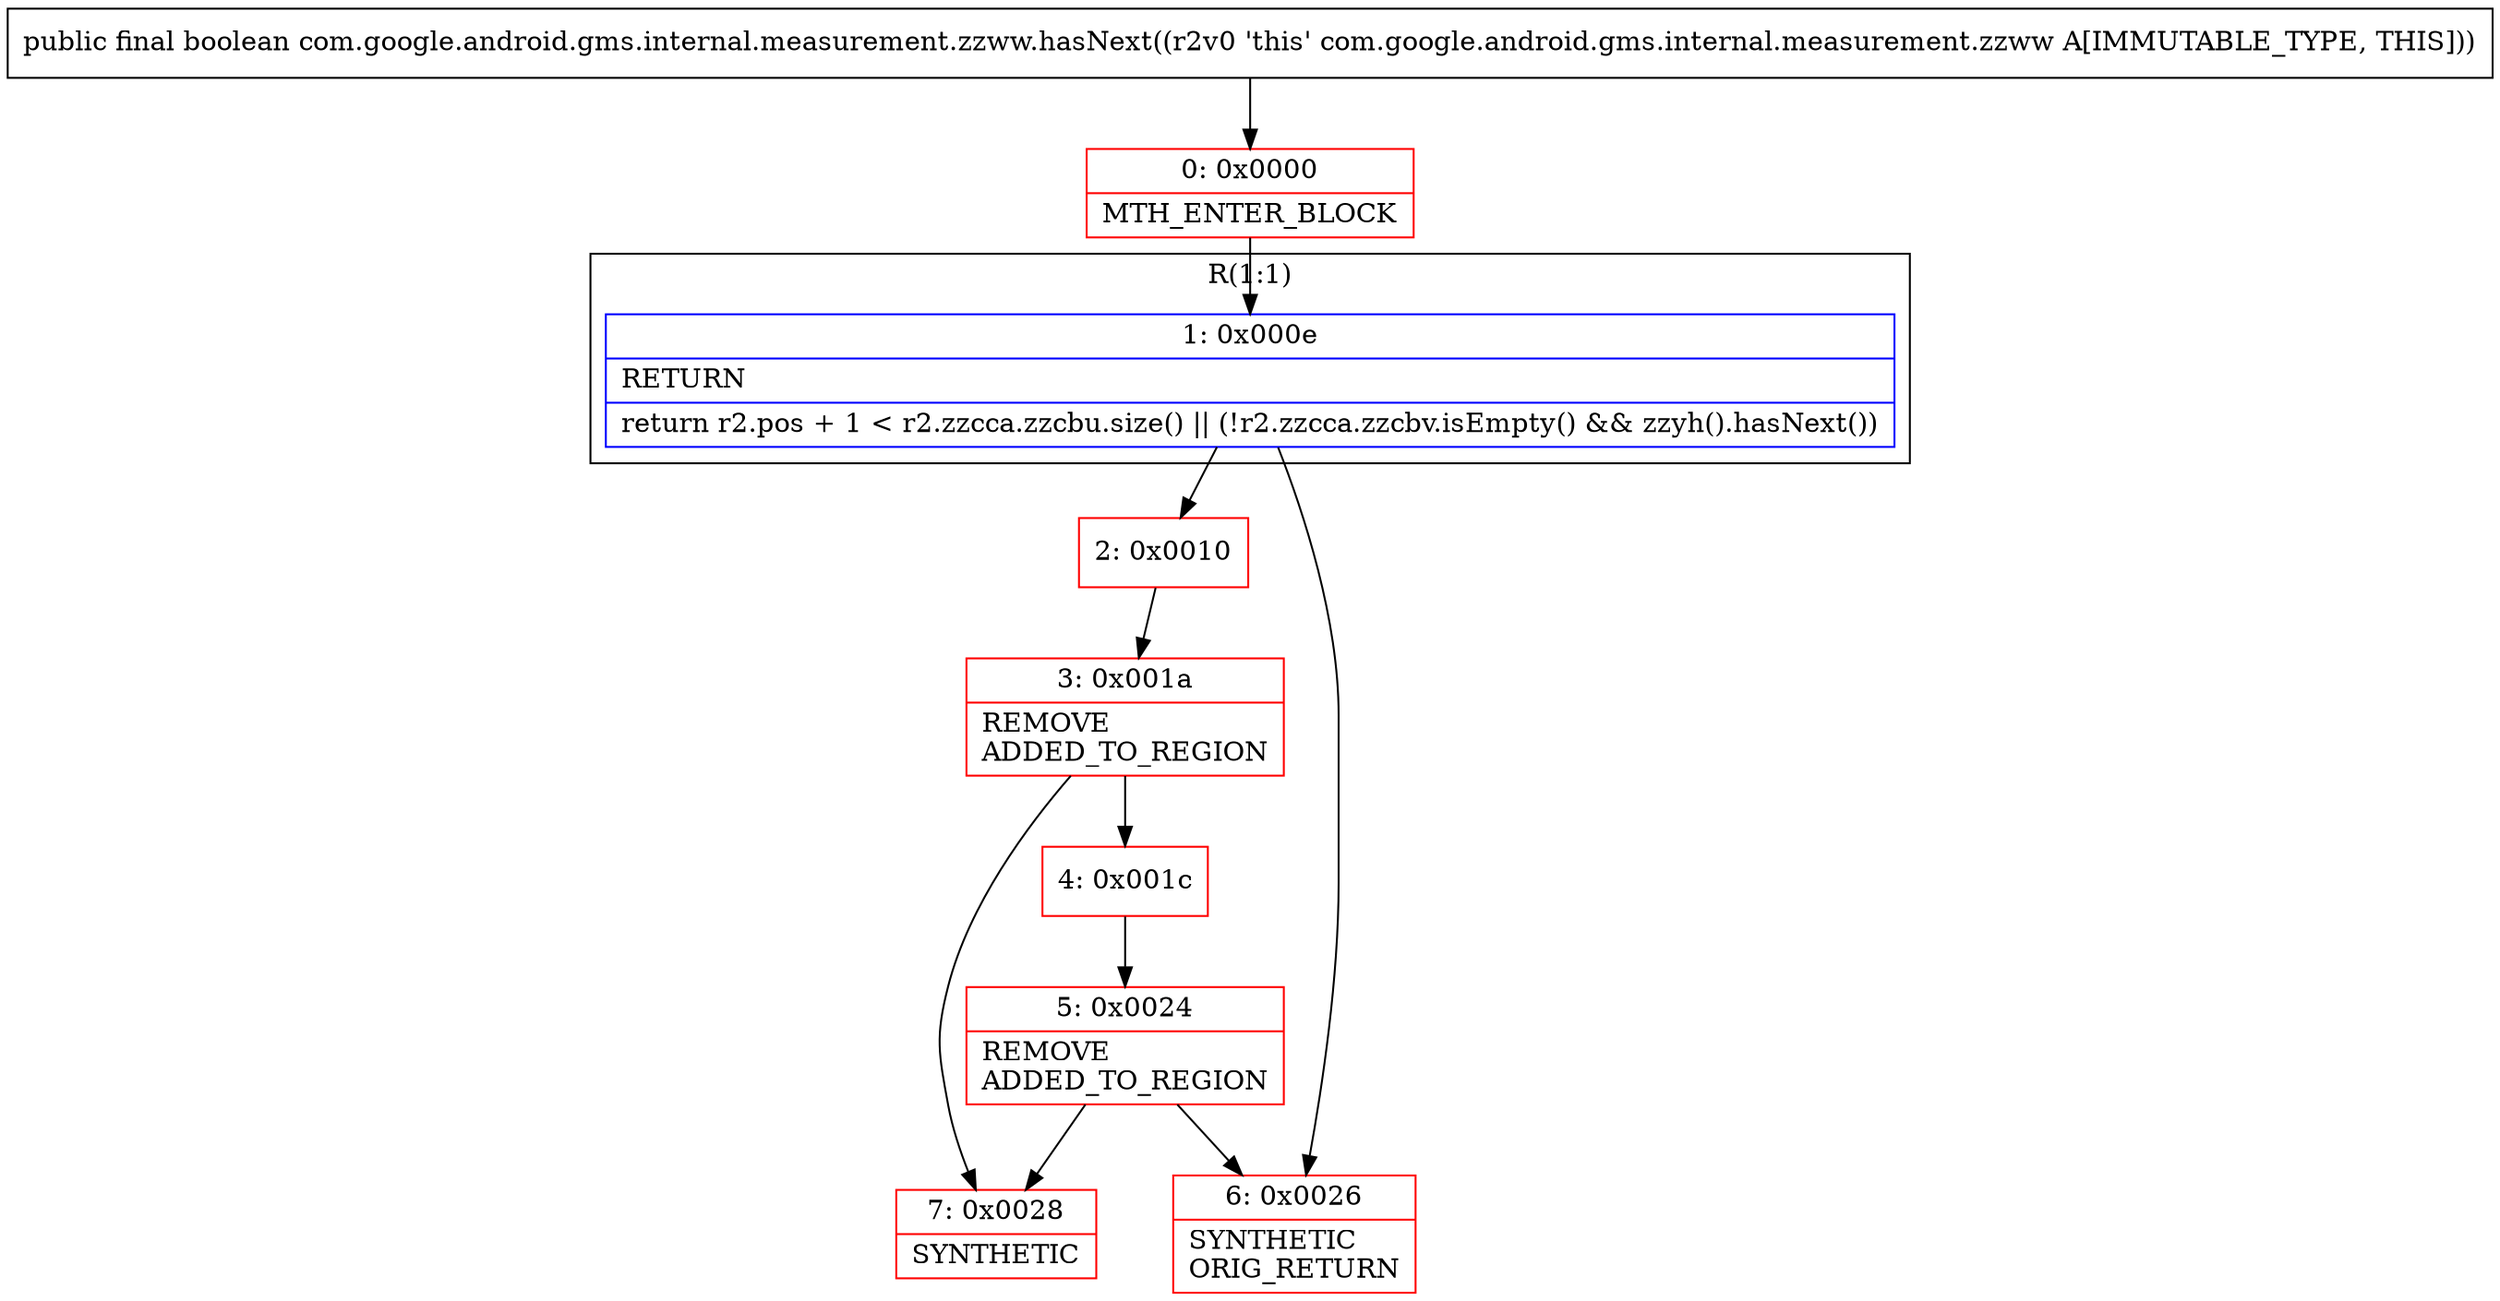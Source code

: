 digraph "CFG forcom.google.android.gms.internal.measurement.zzww.hasNext()Z" {
subgraph cluster_Region_737219654 {
label = "R(1:1)";
node [shape=record,color=blue];
Node_1 [shape=record,label="{1\:\ 0x000e|RETURN\l|return r2.pos + 1 \< r2.zzcca.zzcbu.size() \|\| (!r2.zzcca.zzcbv.isEmpty() && zzyh().hasNext())\l}"];
}
Node_0 [shape=record,color=red,label="{0\:\ 0x0000|MTH_ENTER_BLOCK\l}"];
Node_2 [shape=record,color=red,label="{2\:\ 0x0010}"];
Node_3 [shape=record,color=red,label="{3\:\ 0x001a|REMOVE\lADDED_TO_REGION\l}"];
Node_4 [shape=record,color=red,label="{4\:\ 0x001c}"];
Node_5 [shape=record,color=red,label="{5\:\ 0x0024|REMOVE\lADDED_TO_REGION\l}"];
Node_6 [shape=record,color=red,label="{6\:\ 0x0026|SYNTHETIC\lORIG_RETURN\l}"];
Node_7 [shape=record,color=red,label="{7\:\ 0x0028|SYNTHETIC\l}"];
MethodNode[shape=record,label="{public final boolean com.google.android.gms.internal.measurement.zzww.hasNext((r2v0 'this' com.google.android.gms.internal.measurement.zzww A[IMMUTABLE_TYPE, THIS])) }"];
MethodNode -> Node_0;
Node_1 -> Node_2;
Node_1 -> Node_6;
Node_0 -> Node_1;
Node_2 -> Node_3;
Node_3 -> Node_4;
Node_3 -> Node_7;
Node_4 -> Node_5;
Node_5 -> Node_6;
Node_5 -> Node_7;
}

